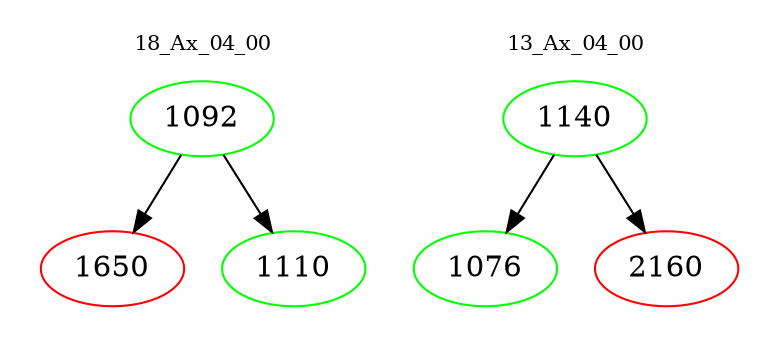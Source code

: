 digraph{
subgraph cluster_0 {
color = white
label = "18_Ax_04_00";
fontsize=10;
T0_1092 [label="1092", color="green"]
T0_1092 -> T0_1650 [color="black"]
T0_1650 [label="1650", color="red"]
T0_1092 -> T0_1110 [color="black"]
T0_1110 [label="1110", color="green"]
}
subgraph cluster_1 {
color = white
label = "13_Ax_04_00";
fontsize=10;
T1_1140 [label="1140", color="green"]
T1_1140 -> T1_1076 [color="black"]
T1_1076 [label="1076", color="green"]
T1_1140 -> T1_2160 [color="black"]
T1_2160 [label="2160", color="red"]
}
}
